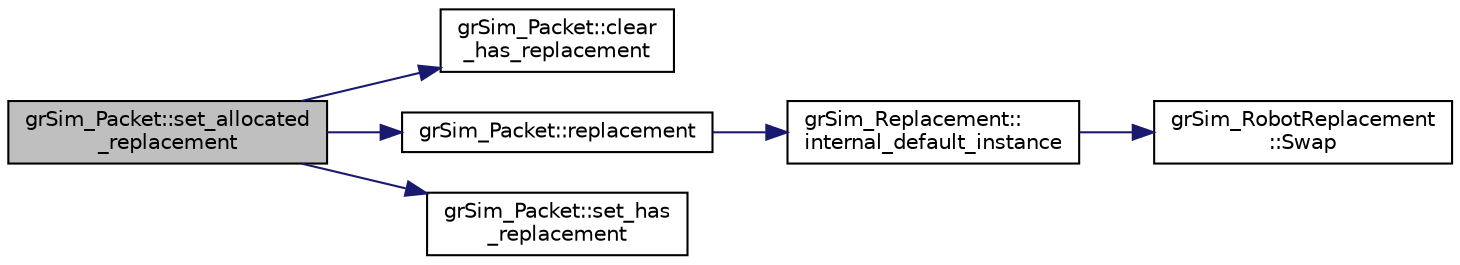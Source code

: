 digraph "grSim_Packet::set_allocated_replacement"
{
 // INTERACTIVE_SVG=YES
  edge [fontname="Helvetica",fontsize="10",labelfontname="Helvetica",labelfontsize="10"];
  node [fontname="Helvetica",fontsize="10",shape=record];
  rankdir="LR";
  Node1 [label="grSim_Packet::set_allocated\l_replacement",height=0.2,width=0.4,color="black", fillcolor="grey75", style="filled", fontcolor="black"];
  Node1 -> Node2 [color="midnightblue",fontsize="10",style="solid",fontname="Helvetica"];
  Node2 [label="grSim_Packet::clear\l_has_replacement",height=0.2,width=0.4,color="black", fillcolor="white", style="filled",URL="$d3/db5/classgr_sim___packet.html#a38a6457c7cc61c305d95276f2b257d4b"];
  Node1 -> Node3 [color="midnightblue",fontsize="10",style="solid",fontname="Helvetica"];
  Node3 [label="grSim_Packet::replacement",height=0.2,width=0.4,color="black", fillcolor="white", style="filled",URL="$d3/db5/classgr_sim___packet.html#a51fbcaf5f35b5a58f466a8d9564d8557"];
  Node3 -> Node4 [color="midnightblue",fontsize="10",style="solid",fontname="Helvetica"];
  Node4 [label="grSim_Replacement::\linternal_default_instance",height=0.2,width=0.4,color="black", fillcolor="white", style="filled",URL="$d0/de6/classgr_sim___replacement.html#a06c10c9606d45b42974d31bb43fcb204"];
  Node4 -> Node5 [color="midnightblue",fontsize="10",style="solid",fontname="Helvetica"];
  Node5 [label="grSim_RobotReplacement\l::Swap",height=0.2,width=0.4,color="black", fillcolor="white", style="filled",URL="$d5/da8/classgr_sim___robot_replacement.html#abd95074604ac37e6efea260e8a420dc1"];
  Node1 -> Node6 [color="midnightblue",fontsize="10",style="solid",fontname="Helvetica"];
  Node6 [label="grSim_Packet::set_has\l_replacement",height=0.2,width=0.4,color="black", fillcolor="white", style="filled",URL="$d3/db5/classgr_sim___packet.html#a5cf55280f21bd957a50126bb699daa51"];
}
